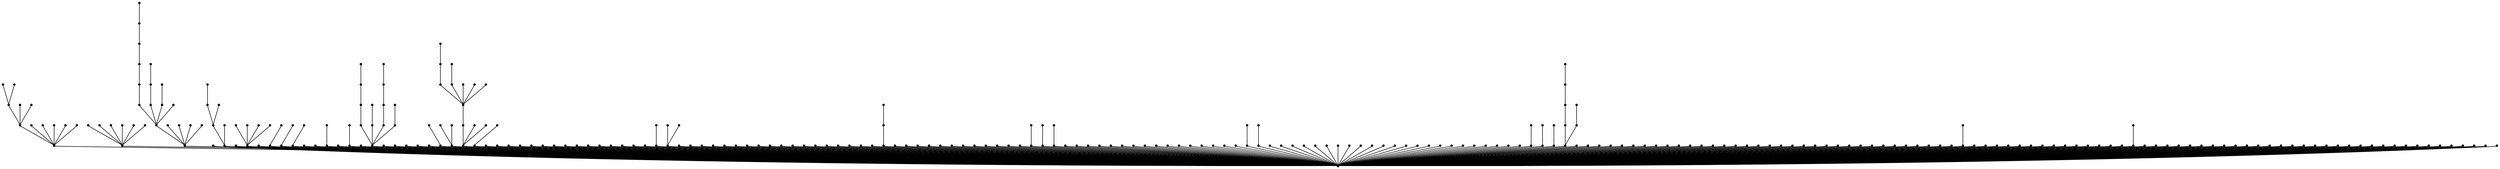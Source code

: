 graph G {
	node [label="" shape=point]
	238717783007977473
	238718801343049728
	759346872628772864
	238719202263965696
	238718121823846400
	238726229736448000
	641251809173049344
	238719458884067328
	1122636810348376064
	238727438090248192
	238724090653986816
	1112491851909468162
	238718509801156608
	238723796830416897
	238774921176686592
	844592765187035136
	947501808855011328
	238718590780571650
	238786423862476801
	238725270679453696
	238745462625148928
	1121843229698088960
	238760807800897538
	238826903585296384
	238731766733619200
	238740911859843072
	822195639836639233
	238719435521789952
	732228132443426818
	238728896915316736
	818913584528781314
	238720917700763649
	238743891300462592
	238727919734755328
	238724598521282561
	819024727528247296
	820731352093966336
	238718187573768193
	238721872328540160
	1120792806589521920
	238985262208794624
	238743714187575296
	852710469823594497
	732277410637434881
	238719965509861377
	953710141920116737
	238729928575709184
	238803597557645312
	799373608216690688
	799559050681667584
	758835905796812800
	1104167744981909505
	238908811975458816
	818919217105895424
	1032717125650186247
	238726069929263104
	1032781933435138048
	238971703001235457
	1104167318853206016
	238809468937326592
	238738361626550273
	788618759724474368
	758833475357061120
	727567252023873537
	1034684387542159361
	758830529332424704
	1126904595265941504
	1028663069373808641
	1032783374656700416
	727573548848586752
	767068285535911936
	982959483046580226
	238734175065227264
	732296450986545153
	238740036282093568
	238740725569830914
	238718045974044673
	238722488555687936
	1120866723899437056
	238730689959305216
	1034685359156813825
	758829774961651712
	238777551911280640
	793097294841282560
	646789109558546436
	848711157527359488
	238753048544038912
	818909227557199872
	1122007838359003137
	1121963634580574209
	1122036873743011840
	794743778397425665
	238753449599172609
	732074302972002304
	238758700729368577
	818952721306787840
	238728413836374016
	1122122793032851456
	1082337217182384128
	758830048770002944
	238744358122307585
	1032813540955095040
	238724381638025217
	818910527619473408
	732386477317881856
	1121991259013279749
	1033085935548649472
	238721424553041921
	727830169184952322
	758830448340455425
	758875884577173506
	934497298960150528
	820633037713117188
	1094860764932902918
	818916822498025478
	1122876819953324032
	950617260246253568
	238719820001079299
	238719837566799872
	238744903587332096
	1118021247227564032
	1032829316495753217
	982960376189943809
	238732332603961346
	1122130476272164864
	938788865866739717
	758831375365451776
	238722735948308480
	758830874242658305
	238733398984781824
	238720770816229376
	759178080204230656
	238741110397227009
	238773296890511360
	238724720151900160
	900437778965700608
	820139877404708864
	755571962479378432
	238772173249069057
	1095989248421961728
	238721910802886656
	1032972377322209282
	900438936685867010
	938063502836723713
	238763619310002176
	238814107749449728
	238726218130792448
	238733790107824129
	758840488845639680
	238765613189840896
	758835466799939588
	758858149356908548
	238735513497006080
	238732513693032448
	1032961036662583296
	238720383585492992
	732337233357742080
	238821994710327297
	238741877543800834
	238956122541801472
	238854126610571264
	1122022372314427392
	804212852206764032
	759207383348416512
	238773064006000641
	238749311142359040
	238721322790813697
	1122062477183811586
	238718025212239873
	238732789770514432
	238772700225617920
	238759706443796480
	1033046038460985345
	238798493358116864
	1032752472127926277
	238727645104308224
	239102352123105280
	238732464493821952
	238731525871501312
	238792016841035776
	1095770402771648512
	1034769778257354752
	238739487742623745
	758846006213521408
	820082771112693760
	238743797331292160
	238735043630100481
	758834487878836224
	238720302023073793
	238733258504957953
	238789791653691392
	1095033406285639680
	238762625805217793
	1032768369202671616
	238777600015753217
	838507286662373376
	1032725839560040454
	238739852424777729
	238732724377096192
	1032995189340753920
	1032943609350447104
	1104980524651573248
	1032813965821206528
	820732524028694528
	238770326450868224
	1032907929337450496
	238729720961855488
	953710309289680898
	1123717423096578049
	732253571568287744
	1032816277830680586
	766137779029848065
	1112902009554944001
	1120867504555876353
	732100235833417728
	758836088987226113
	822368061894311936
	823795578907738112
	822367393427193856
	1122109286451220488
	731399205420453888
	238879679187128322
	1123714669129207810
	1068884160360538112
	238742940393021440
	982961255366488064
	766357037945016320
	758830010912296960
	727568273030717440
	238721204234641408
	727727445693104128
	732041305690361856
	238720405043568641
	766357660660662272
	1032832169817845760
	238720056949870593
	238720621821968384
	238731334745485312
	238727495363469312
	238734607862865920
	238733374913662976
	953710430316367872
	820191387723464705
	732280047512457216
	238734906421805057
	1121842993990905858
	1032970709457350657
	239040562756468736
	1122109004862435328
	1032732567877824512
	1032718189619306496
	819383089868644353
	1122644196660252672
	759411837901283328
	1121893716388659200
	759379356636491776
	238726856294146048
	766356076748902400
	238733740199796736
	238822218530975744
	238798062066216960
	238788885273014272
	238798393210720256
	238742494240710656
	238742459230871552
	433785276968607744
	727569634115899399
	641459599787339776
	238821399320473600
	238732037379473408
	1032792848083689477
	1034904619074371584
	822437167653912577
	1122122151367254016
	238821339694260224
	238727158493769730
	766356498590990338
	238727515693260800
	238735465488994306
	238791543278948352
	238793507769298944
	822438876031623168
	822441935684206597
	822438695064260611
	822438288514498560
	822438495683756032
	1032950701545152513
	1121984052242866176
	822633599774167047
	1033025306125377536
	1121963597729603584
	239064688804118528
	238822832522539009
	1122053378941575168
	238736111407599616
	822633886937182208
	238842694863052801
	822638591557980161
	238794830073982976
	1121969924556099590
	238842995754033153
	1121971615288446978
	1121976516580081666
	238718801343049728 -- 238717783007977473
	759346872628772864 -- 238717783007977473
	238719202263965696 -- 238717783007977473
	238718121823846400 -- 238717783007977473
	238726229736448000 -- 238717783007977473
	641251809173049344 -- 238717783007977473
	238719458884067328 -- 238717783007977473
	1122636810348376064 -- 238717783007977473
	238727438090248192 -- 238717783007977473
	238724090653986816 -- 238717783007977473
	1112491851909468162 -- 238717783007977473
	238718509801156608 -- 238717783007977473
	238723796830416897 -- 238717783007977473
	238774921176686592 -- 238717783007977473
	844592765187035136 -- 238717783007977473
	947501808855011328 -- 238717783007977473
	238718590780571650 -- 238717783007977473
	238786423862476801 -- 238717783007977473
	238725270679453696 -- 238717783007977473
	238745462625148928 -- 238717783007977473
	1121843229698088960 -- 238717783007977473
	238760807800897538 -- 238717783007977473
	238826903585296384 -- 238717783007977473
	238731766733619200 -- 238717783007977473
	238740911859843072 -- 238717783007977473
	822195639836639233 -- 238717783007977473
	238719435521789952 -- 238717783007977473
	732228132443426818 -- 238717783007977473
	238728896915316736 -- 238717783007977473
	818913584528781314 -- 238717783007977473
	238720917700763649 -- 238717783007977473
	238743891300462592 -- 238717783007977473
	238727919734755328 -- 238717783007977473
	238724598521282561 -- 238717783007977473
	819024727528247296 -- 238717783007977473
	820731352093966336 -- 238717783007977473
	238718187573768193 -- 238717783007977473
	238721872328540160 -- 238717783007977473
	1120792806589521920 -- 238717783007977473
	238985262208794624 -- 238717783007977473
	238743714187575296 -- 238717783007977473
	852710469823594497 -- 238717783007977473
	732277410637434881 -- 238717783007977473
	238719965509861377 -- 238717783007977473
	953710141920116737 -- 238717783007977473
	238729928575709184 -- 238717783007977473
	238803597557645312 -- 238717783007977473
	799373608216690688 -- 238717783007977473
	799559050681667584 -- 238717783007977473
	758835905796812800 -- 238717783007977473
	1104167744981909505 -- 238717783007977473
	238908811975458816 -- 238717783007977473
	818919217105895424 -- 238717783007977473
	1032717125650186247 -- 238717783007977473
	238726069929263104 -- 238717783007977473
	1032781933435138048 -- 238717783007977473
	238971703001235457 -- 238717783007977473
	1104167318853206016 -- 238717783007977473
	238809468937326592 -- 238717783007977473
	238738361626550273 -- 238717783007977473
	788618759724474368 -- 238717783007977473
	758833475357061120 -- 238717783007977473
	727567252023873537 -- 238717783007977473
	1034684387542159361 -- 238717783007977473
	758830529332424704 -- 238717783007977473
	1126904595265941504 -- 238717783007977473
	1028663069373808641 -- 238717783007977473
	1032783374656700416 -- 238717783007977473
	727573548848586752 -- 238717783007977473
	767068285535911936 -- 238717783007977473
	982959483046580226 -- 238717783007977473
	238734175065227264 -- 238717783007977473
	732296450986545153 -- 238717783007977473
	238740036282093568 -- 238717783007977473
	238740725569830914 -- 238717783007977473
	238718045974044673 -- 238717783007977473
	238722488555687936 -- 238717783007977473
	1120866723899437056 -- 238717783007977473
	238730689959305216 -- 238717783007977473
	1034685359156813825 -- 238717783007977473
	758829774961651712 -- 238717783007977473
	238777551911280640 -- 238717783007977473
	793097294841282560 -- 238717783007977473
	646789109558546436 -- 238717783007977473
	848711157527359488 -- 238717783007977473
	238753048544038912 -- 238717783007977473
	818909227557199872 -- 238717783007977473
	1122007838359003137 -- 238717783007977473
	1121963634580574209 -- 238717783007977473
	1122036873743011840 -- 238717783007977473
	794743778397425665 -- 238717783007977473
	238753449599172609 -- 238717783007977473
	732074302972002304 -- 238717783007977473
	238758700729368577 -- 238717783007977473
	818952721306787840 -- 238717783007977473
	238728413836374016 -- 238717783007977473
	1122122793032851456 -- 238717783007977473
	1082337217182384128 -- 238717783007977473
	758830048770002944 -- 238717783007977473
	238744358122307585 -- 238717783007977473
	1032813540955095040 -- 238717783007977473
	238724381638025217 -- 238717783007977473
	818910527619473408 -- 238717783007977473
	732386477317881856 -- 238717783007977473
	1121991259013279749 -- 238717783007977473
	1033085935548649472 -- 238717783007977473
	238721424553041921 -- 238717783007977473
	727830169184952322 -- 238717783007977473
	758830448340455425 -- 238717783007977473
	758875884577173506 -- 238717783007977473
	934497298960150528 -- 238717783007977473
	820633037713117188 -- 238717783007977473
	1094860764932902918 -- 238717783007977473
	818916822498025478 -- 238717783007977473
	1122876819953324032 -- 238717783007977473
	950617260246253568 -- 238717783007977473
	238719820001079299 -- 238717783007977473
	238719837566799872 -- 238717783007977473
	238744903587332096 -- 238717783007977473
	1118021247227564032 -- 238717783007977473
	1032829316495753217 -- 238717783007977473
	982960376189943809 -- 238717783007977473
	238732332603961346 -- 238717783007977473
	1122130476272164864 -- 238717783007977473
	938788865866739717 -- 238717783007977473
	758831375365451776 -- 238717783007977473
	238722735948308480 -- 238717783007977473
	758830874242658305 -- 238717783007977473
	238733398984781824 -- 238717783007977473
	238720770816229376 -- 238717783007977473
	759178080204230656 -- 238717783007977473
	238741110397227009 -- 238717783007977473
	238773296890511360 -- 238717783007977473
	238724720151900160 -- 238717783007977473
	900437778965700608 -- 238717783007977473
	820139877404708864 -- 238717783007977473
	755571962479378432 -- 238717783007977473
	238772173249069057 -- 238717783007977473
	1095989248421961728 -- 238717783007977473
	238721910802886656 -- 238717783007977473
	1032972377322209282 -- 238717783007977473
	900438936685867010 -- 238717783007977473
	938063502836723713 -- 238717783007977473
	238763619310002176 -- 238717783007977473
	238814107749449728 -- 238717783007977473
	238726218130792448 -- 238717783007977473
	238733790107824129 -- 238717783007977473
	758840488845639680 -- 238717783007977473
	238765613189840896 -- 238717783007977473
	758835466799939588 -- 238717783007977473
	758858149356908548 -- 238717783007977473
	238735513497006080 -- 238717783007977473
	238732513693032448 -- 238717783007977473
	1032961036662583296 -- 238717783007977473
	238720383585492992 -- 238717783007977473
	732337233357742080 -- 238717783007977473
	238821994710327297 -- 238717783007977473
	238741877543800834 -- 238717783007977473
	238956122541801472 -- 238717783007977473
	238854126610571264 -- 238717783007977473
	1122022372314427392 -- 238717783007977473
	804212852206764032 -- 238717783007977473
	759207383348416512 -- 238717783007977473
	238773064006000641 -- 238717783007977473
	238749311142359040 -- 238717783007977473
	238721322790813697 -- 238717783007977473
	1122062477183811586 -- 238717783007977473
	238718025212239873 -- 238717783007977473
	238732789770514432 -- 238717783007977473
	238772700225617920 -- 238717783007977473
	238759706443796480 -- 238717783007977473
	1033046038460985345 -- 238717783007977473
	238798493358116864 -- 238717783007977473
	1032752472127926277 -- 238717783007977473
	238727645104308224 -- 238717783007977473
	239102352123105280 -- 238717783007977473
	238732464493821952 -- 238717783007977473
	238731525871501312 -- 238717783007977473
	238792016841035776 -- 238717783007977473
	1095770402771648512 -- 238717783007977473
	1034769778257354752 -- 238717783007977473
	238739487742623745 -- 238717783007977473
	758846006213521408 -- 238717783007977473
	820082771112693760 -- 238717783007977473
	238743797331292160 -- 238717783007977473
	238735043630100481 -- 238717783007977473
	758834487878836224 -- 238717783007977473
	238720302023073793 -- 238717783007977473
	238733258504957953 -- 238717783007977473
	238789791653691392 -- 238717783007977473
	1095033406285639680 -- 238717783007977473
	238762625805217793 -- 238717783007977473
	1032768369202671616 -- 238717783007977473
	238777600015753217 -- 238717783007977473
	838507286662373376 -- 238717783007977473
	1032725839560040454 -- 238717783007977473
	238739852424777729 -- 238717783007977473
	238732724377096192 -- 238717783007977473
	1032995189340753920 -- 238717783007977473
	1032943609350447104 -- 238717783007977473
	1104980524651573248 -- 238717783007977473
	1032813965821206528 -- 238717783007977473
	820732524028694528 -- 238717783007977473
	238770326450868224 -- 238717783007977473
	1032907929337450496 -- 238717783007977473
	238729720961855488 -- 238718801343049728
	953710309289680898 -- 238718801343049728
	1123717423096578049 -- 238718801343049728
	732253571568287744 -- 238718801343049728
	1032816277830680586 -- 238718801343049728
	766137779029848065 -- 238718801343049728
	1112902009554944001 -- 1112491851909468162
	1120867504555876353 -- 1120866723899437056
	732100235833417728 -- 238719965509861377
	758836088987226113 -- 238719965509861377
	822368061894311936 -- 822195639836639233
	823795578907738112 -- 822195639836639233
	822367393427193856 -- 822195639836639233
	1122109286451220488 -- 238774921176686592
	731399205420453888 -- 238722488555687936
	238879679187128322 -- 238728413836374016
	1123714669129207810 -- 1118021247227564032
	1068884160360538112 -- 818952721306787840
	238742940393021440 -- 238741877543800834
	982961255366488064 -- 982960376189943809
	766357037945016320 -- 238731766733619200
	758830010912296960 -- 238718045974044673
	727568273030717440 -- 727567252023873537
	238721204234641408 -- 238719202263965696
	727727445693104128 -- 238719202263965696
	732041305690361856 -- 238719202263965696
	238720405043568641 -- 238719202263965696
	766357660660662272 -- 238719202263965696
	1032832169817845760 -- 1032829316495753217
	238720056949870593 -- 238719458884067328
	238720621821968384 -- 238719458884067328
	238731334745485312 -- 238719458884067328
	238727495363469312 -- 238719458884067328
	238734607862865920 -- 238732332603961346
	238733374913662976 -- 238732332603961346
	953710430316367872 -- 947501808855011328
	820191387723464705 -- 238719435521789952
	732280047512457216 -- 732277410637434881
	238734906421805057 -- 238734607862865920
	1121842993990905858 -- 238798493358116864
	1032970709457350657 -- 238721204234641408
	239040562756468736 -- 238721204234641408
	1122109004862435328 -- 238721204234641408
	1032732567877824512 -- 238721204234641408
	1032718189619306496 -- 759346872628772864
	819383089868644353 -- 759346872628772864
	1122644196660252672 -- 759346872628772864
	759411837901283328 -- 759346872628772864
	1121893716388659200 -- 759346872628772864
	759379356636491776 -- 759346872628772864
	238726856294146048 -- 238726229736448000
	766356076748902400 -- 238726229736448000
	238733740199796736 -- 238733374913662976
	238822218530975744 -- 238786423862476801
	238798062066216960 -- 238786423862476801
	238788885273014272 -- 238786423862476801
	238798393210720256 -- 238786423862476801
	238742494240710656 -- 238740911859843072
	238742459230871552 -- 238740911859843072
	433785276968607744 -- 238724090653986816
	727569634115899399 -- 727568273030717440
	641459599787339776 -- 238727438090248192
	238821399320473600 -- 238798062066216960
	238732037379473408 -- 238729720961855488
	1032792848083689477 -- 238729720961855488
	1034904619074371584 -- 238729720961855488
	822437167653912577 -- 822368061894311936
	1122122151367254016 -- 1122109004862435328
	238821339694260224 -- 238798393210720256
	238727158493769730 -- 238726856294146048
	766356498590990338 -- 238726856294146048
	238727515693260800 -- 238727158493769730
	238735465488994306 -- 238734906421805057
	238791543278948352 -- 238788885273014272
	238793507769298944 -- 238791543278948352
	822438876031623168 -- 822437167653912577
	822441935684206597 -- 822437167653912577
	822438695064260611 -- 822437167653912577
	822438288514498560 -- 822437167653912577
	822438495683756032 -- 822437167653912577
	1032950701545152513 -- 238732037379473408
	1121984052242866176 -- 238732037379473408
	822633599774167047 -- 822441935684206597
	1033025306125377536 -- 1032970709457350657
	1121963597729603584 -- 1033025306125377536
	239064688804118528 -- 239040562756468736
	238822832522539009 -- 238822218530975744
	1122053378941575168 -- 239064688804118528
	238736111407599616 -- 238735465488994306
	822633886937182208 -- 822438876031623168
	238842694863052801 -- 238822832522539009
	822638591557980161 -- 822633886937182208
	238794830073982976 -- 238793507769298944
	1121969924556099590 -- 1121963597729603584
	238842995754033153 -- 238842694863052801
	1121971615288446978 -- 1121969924556099590
	1121976516580081666 -- 1121971615288446978
}
